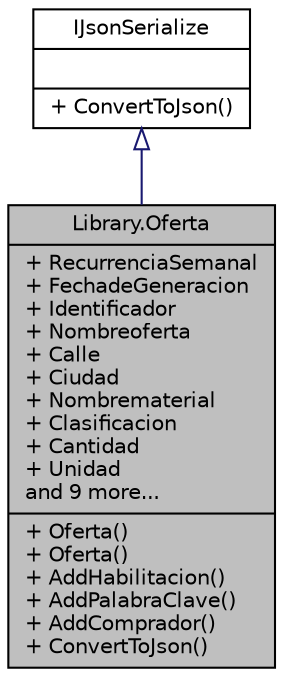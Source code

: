 digraph "Library.Oferta"
{
 // INTERACTIVE_SVG=YES
 // LATEX_PDF_SIZE
  edge [fontname="Helvetica",fontsize="10",labelfontname="Helvetica",labelfontsize="10"];
  node [fontname="Helvetica",fontsize="10",shape=record];
  Node1 [label="{Library.Oferta\n|+ RecurrenciaSemanal\l+ FechadeGeneracion\l+ Identificador\l+ Nombreoferta\l+ Calle\l+ Ciudad\l+ Nombrematerial\l+ Clasificacion\l+ Cantidad\l+ Unidad\land 9 more...\l|+ Oferta()\l+ Oferta()\l+ AddHabilitacion()\l+ AddPalabraClave()\l+ AddComprador()\l+ ConvertToJson()\l}",height=0.2,width=0.4,color="black", fillcolor="grey75", style="filled", fontcolor="black",tooltip="Esta clase representa una oferta. Es experta (EXPERT) en la creación de ofertas. Ademas se utiliza el..."];
  Node2 -> Node1 [dir="back",color="midnightblue",fontsize="10",style="solid",arrowtail="onormal",fontname="Helvetica"];
  Node2 [label="{IJsonSerialize\n||+ ConvertToJson()\l}",height=0.2,width=0.4,color="black", fillcolor="white", style="filled",URL="$interfaceLibrary_1_1IJsonSerialize.html",tooltip="Interface con la firma de los métodos que debe tener un manejador de datos."];
}
